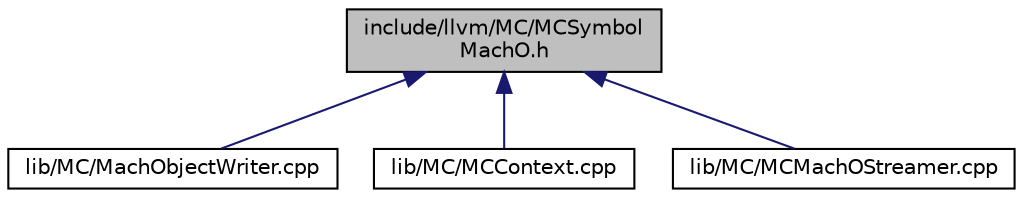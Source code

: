 digraph "include/llvm/MC/MCSymbolMachO.h"
{
 // LATEX_PDF_SIZE
  bgcolor="transparent";
  edge [fontname="Helvetica",fontsize="10",labelfontname="Helvetica",labelfontsize="10"];
  node [fontname="Helvetica",fontsize="10",shape=record];
  Node1 [label="include/llvm/MC/MCSymbol\lMachO.h",height=0.2,width=0.4,color="black", fillcolor="grey75", style="filled", fontcolor="black",tooltip=" "];
  Node1 -> Node2 [dir="back",color="midnightblue",fontsize="10",style="solid",fontname="Helvetica"];
  Node2 [label="lib/MC/MachObjectWriter.cpp",height=0.2,width=0.4,color="black",URL="$MachObjectWriter_8cpp.html",tooltip=" "];
  Node1 -> Node3 [dir="back",color="midnightblue",fontsize="10",style="solid",fontname="Helvetica"];
  Node3 [label="lib/MC/MCContext.cpp",height=0.2,width=0.4,color="black",URL="$MCContext_8cpp.html",tooltip=" "];
  Node1 -> Node4 [dir="back",color="midnightblue",fontsize="10",style="solid",fontname="Helvetica"];
  Node4 [label="lib/MC/MCMachOStreamer.cpp",height=0.2,width=0.4,color="black",URL="$MCMachOStreamer_8cpp.html",tooltip=" "];
}
